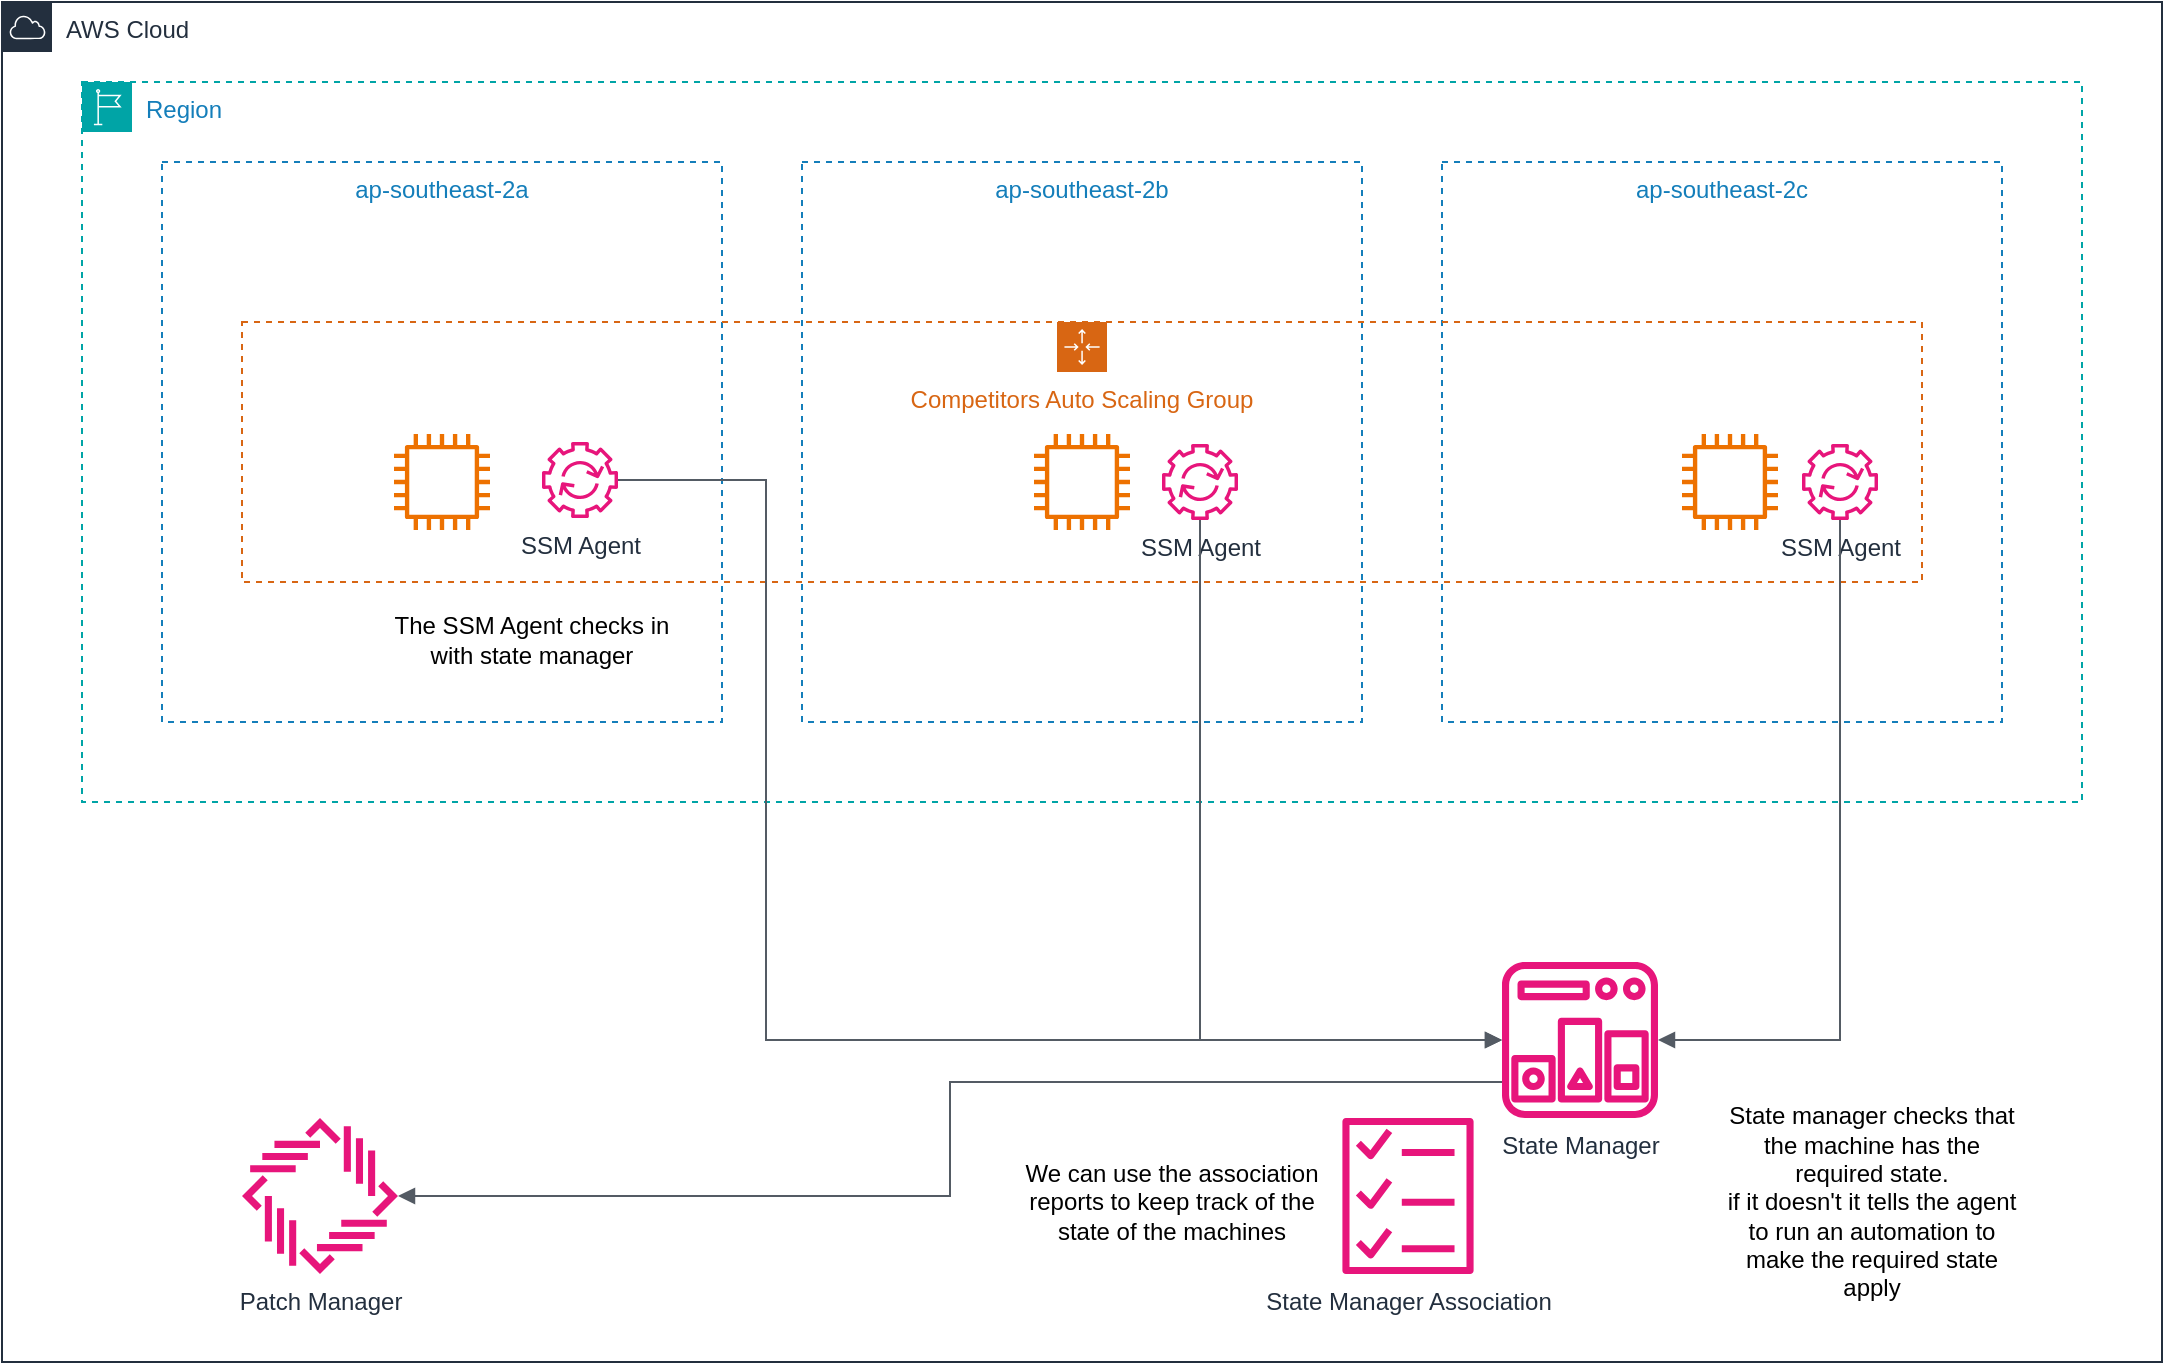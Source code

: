 <mxfile version="26.0.8">
  <diagram name="Page-1" id="zf9pPjW4tSXsNRUqr2be">
    <mxGraphModel dx="1140" dy="662" grid="1" gridSize="10" guides="1" tooltips="1" connect="1" arrows="1" fold="1" page="1" pageScale="1" pageWidth="1169" pageHeight="827" math="0" shadow="0">
      <root>
        <mxCell id="0" />
        <mxCell id="1" parent="0" />
        <mxCell id="l54pLfl_Zj9ZTrnPYG_9-2" value="AWS Cloud" style="points=[[0,0],[0.25,0],[0.5,0],[0.75,0],[1,0],[1,0.25],[1,0.5],[1,0.75],[1,1],[0.75,1],[0.5,1],[0.25,1],[0,1],[0,0.75],[0,0.5],[0,0.25]];outlineConnect=0;gradientColor=none;html=1;whiteSpace=wrap;fontSize=12;fontStyle=0;container=1;pointerEvents=0;collapsible=0;recursiveResize=0;shape=mxgraph.aws4.group;grIcon=mxgraph.aws4.group_aws_cloud;strokeColor=#232F3E;fillColor=none;verticalAlign=top;align=left;spacingLeft=30;fontColor=#232F3E;dashed=0;" parent="1" vertex="1">
          <mxGeometry x="40" y="80" width="1080" height="680" as="geometry" />
        </mxCell>
        <mxCell id="l54pLfl_Zj9ZTrnPYG_9-3" value="Region" style="points=[[0,0],[0.25,0],[0.5,0],[0.75,0],[1,0],[1,0.25],[1,0.5],[1,0.75],[1,1],[0.75,1],[0.5,1],[0.25,1],[0,1],[0,0.75],[0,0.5],[0,0.25]];outlineConnect=0;gradientColor=none;html=1;whiteSpace=wrap;fontSize=12;fontStyle=0;container=1;pointerEvents=0;collapsible=0;recursiveResize=0;shape=mxgraph.aws4.group;grIcon=mxgraph.aws4.group_region;strokeColor=#00A4A6;fillColor=none;verticalAlign=top;align=left;spacingLeft=30;fontColor=#147EBA;dashed=1;" parent="l54pLfl_Zj9ZTrnPYG_9-2" vertex="1">
          <mxGeometry x="40" y="40" width="1000" height="360" as="geometry" />
        </mxCell>
        <mxCell id="l54pLfl_Zj9ZTrnPYG_9-4" value="ap-southeast-2a" style="fillColor=none;strokeColor=#147EBA;dashed=1;verticalAlign=top;fontStyle=0;fontColor=#147EBA;whiteSpace=wrap;html=1;" parent="l54pLfl_Zj9ZTrnPYG_9-3" vertex="1">
          <mxGeometry x="40" y="40" width="280" height="280" as="geometry" />
        </mxCell>
        <mxCell id="l54pLfl_Zj9ZTrnPYG_9-5" value="ap-southeast-2c" style="fillColor=none;strokeColor=#147EBA;dashed=1;verticalAlign=top;fontStyle=0;fontColor=#147EBA;whiteSpace=wrap;html=1;" parent="l54pLfl_Zj9ZTrnPYG_9-3" vertex="1">
          <mxGeometry x="680" y="40" width="280" height="280" as="geometry" />
        </mxCell>
        <mxCell id="l54pLfl_Zj9ZTrnPYG_9-6" value="ap-southeast-2b" style="fillColor=none;strokeColor=#147EBA;dashed=1;verticalAlign=top;fontStyle=0;fontColor=#147EBA;whiteSpace=wrap;html=1;" parent="l54pLfl_Zj9ZTrnPYG_9-3" vertex="1">
          <mxGeometry x="360" y="40" width="280" height="280" as="geometry" />
        </mxCell>
        <mxCell id="l54pLfl_Zj9ZTrnPYG_9-9" value="Competitors Auto Scaling Group" style="points=[[0,0],[0.25,0],[0.5,0],[0.75,0],[1,0],[1,0.25],[1,0.5],[1,0.75],[1,1],[0.75,1],[0.5,1],[0.25,1],[0,1],[0,0.75],[0,0.5],[0,0.25]];outlineConnect=0;gradientColor=none;html=1;whiteSpace=wrap;fontSize=12;fontStyle=0;container=1;pointerEvents=0;collapsible=0;recursiveResize=0;shape=mxgraph.aws4.groupCenter;grIcon=mxgraph.aws4.group_auto_scaling_group;grStroke=1;strokeColor=#D86613;fillColor=none;verticalAlign=top;align=center;fontColor=#D86613;dashed=1;spacingTop=25;" parent="l54pLfl_Zj9ZTrnPYG_9-3" vertex="1">
          <mxGeometry x="80" y="120" width="840" height="130" as="geometry" />
        </mxCell>
        <mxCell id="l54pLfl_Zj9ZTrnPYG_9-10" value="" style="sketch=0;outlineConnect=0;fontColor=#232F3E;gradientColor=none;fillColor=#ED7100;strokeColor=none;dashed=0;verticalLabelPosition=bottom;verticalAlign=top;align=center;html=1;fontSize=12;fontStyle=0;aspect=fixed;pointerEvents=1;shape=mxgraph.aws4.instance2;" parent="l54pLfl_Zj9ZTrnPYG_9-9" vertex="1">
          <mxGeometry x="76" y="56" width="48" height="48" as="geometry" />
        </mxCell>
        <mxCell id="l54pLfl_Zj9ZTrnPYG_9-11" value="" style="sketch=0;outlineConnect=0;fontColor=#232F3E;gradientColor=none;fillColor=#ED7100;strokeColor=none;dashed=0;verticalLabelPosition=bottom;verticalAlign=top;align=center;html=1;fontSize=12;fontStyle=0;aspect=fixed;pointerEvents=1;shape=mxgraph.aws4.instance2;" parent="l54pLfl_Zj9ZTrnPYG_9-9" vertex="1">
          <mxGeometry x="396" y="56" width="48" height="48" as="geometry" />
        </mxCell>
        <mxCell id="l54pLfl_Zj9ZTrnPYG_9-12" value="" style="sketch=0;outlineConnect=0;fontColor=#232F3E;gradientColor=none;fillColor=#ED7100;strokeColor=none;dashed=0;verticalLabelPosition=bottom;verticalAlign=top;align=center;html=1;fontSize=12;fontStyle=0;aspect=fixed;pointerEvents=1;shape=mxgraph.aws4.instance2;" parent="l54pLfl_Zj9ZTrnPYG_9-9" vertex="1">
          <mxGeometry x="720" y="56" width="48" height="48" as="geometry" />
        </mxCell>
        <mxCell id="l54pLfl_Zj9ZTrnPYG_9-17" value="SSM Agent" style="sketch=0;outlineConnect=0;fontColor=#232F3E;gradientColor=none;fillColor=#E7157B;strokeColor=none;dashed=0;verticalLabelPosition=bottom;verticalAlign=top;align=center;html=1;fontSize=12;fontStyle=0;aspect=fixed;pointerEvents=1;shape=mxgraph.aws4.automation;" parent="l54pLfl_Zj9ZTrnPYG_9-9" vertex="1">
          <mxGeometry x="460" y="61" width="38" height="38" as="geometry" />
        </mxCell>
        <mxCell id="l54pLfl_Zj9ZTrnPYG_9-18" value="SSM Agent" style="sketch=0;outlineConnect=0;fontColor=#232F3E;gradientColor=none;fillColor=#E7157B;strokeColor=none;dashed=0;verticalLabelPosition=bottom;verticalAlign=top;align=center;html=1;fontSize=12;fontStyle=0;aspect=fixed;pointerEvents=1;shape=mxgraph.aws4.automation;" parent="l54pLfl_Zj9ZTrnPYG_9-9" vertex="1">
          <mxGeometry x="780" y="61" width="38" height="38" as="geometry" />
        </mxCell>
        <mxCell id="l54pLfl_Zj9ZTrnPYG_9-16" value="SSM Agent" style="sketch=0;outlineConnect=0;fontColor=#232F3E;gradientColor=none;fillColor=#E7157B;strokeColor=none;dashed=0;verticalLabelPosition=bottom;verticalAlign=top;align=center;html=1;fontSize=12;fontStyle=0;aspect=fixed;pointerEvents=1;shape=mxgraph.aws4.automation;" parent="l54pLfl_Zj9ZTrnPYG_9-3" vertex="1">
          <mxGeometry x="230" y="180" width="38" height="38" as="geometry" />
        </mxCell>
        <mxCell id="V5IVj306KitK6xteVGY6-11" value="The SSM Agent checks in with state manager " style="text;html=1;align=center;verticalAlign=middle;whiteSpace=wrap;rounded=0;" vertex="1" parent="l54pLfl_Zj9ZTrnPYG_9-3">
          <mxGeometry x="150" y="264" width="150" height="30" as="geometry" />
        </mxCell>
        <mxCell id="l54pLfl_Zj9ZTrnPYG_9-14" value="Patch Manager" style="sketch=0;outlineConnect=0;fontColor=#232F3E;gradientColor=none;fillColor=#E7157B;strokeColor=none;dashed=0;verticalLabelPosition=bottom;verticalAlign=top;align=center;html=1;fontSize=12;fontStyle=0;aspect=fixed;pointerEvents=1;shape=mxgraph.aws4.patch_manager;" parent="l54pLfl_Zj9ZTrnPYG_9-2" vertex="1">
          <mxGeometry x="120" y="558" width="78" height="78" as="geometry" />
        </mxCell>
        <mxCell id="l54pLfl_Zj9ZTrnPYG_9-15" value="State Manager" style="sketch=0;outlineConnect=0;fontColor=#232F3E;gradientColor=none;fillColor=#E7157B;strokeColor=none;dashed=0;verticalLabelPosition=bottom;verticalAlign=top;align=center;html=1;fontSize=12;fontStyle=0;aspect=fixed;pointerEvents=1;shape=mxgraph.aws4.state_manager;" parent="l54pLfl_Zj9ZTrnPYG_9-2" vertex="1">
          <mxGeometry x="750" y="480" width="78" height="78" as="geometry" />
        </mxCell>
        <mxCell id="V5IVj306KitK6xteVGY6-2" value="" style="edgeStyle=orthogonalEdgeStyle;html=1;endArrow=none;elbow=vertical;startArrow=block;startFill=1;strokeColor=#545B64;rounded=0;" edge="1" parent="l54pLfl_Zj9ZTrnPYG_9-2" source="l54pLfl_Zj9ZTrnPYG_9-15" target="l54pLfl_Zj9ZTrnPYG_9-17">
          <mxGeometry width="100" relative="1" as="geometry">
            <mxPoint x="368" y="529" as="sourcePoint" />
            <mxPoint x="609" y="269" as="targetPoint" />
          </mxGeometry>
        </mxCell>
        <mxCell id="V5IVj306KitK6xteVGY6-3" value="" style="edgeStyle=orthogonalEdgeStyle;html=1;endArrow=block;elbow=vertical;startArrow=none;endFill=1;strokeColor=#545B64;rounded=0;" edge="1" parent="l54pLfl_Zj9ZTrnPYG_9-2" source="l54pLfl_Zj9ZTrnPYG_9-16" target="l54pLfl_Zj9ZTrnPYG_9-15">
          <mxGeometry width="100" relative="1" as="geometry">
            <mxPoint x="230" y="239" as="sourcePoint" />
            <mxPoint x="672.001" y="519" as="targetPoint" />
            <Array as="points">
              <mxPoint x="382" y="239" />
              <mxPoint x="382" y="519" />
            </Array>
          </mxGeometry>
        </mxCell>
        <mxCell id="V5IVj306KitK6xteVGY6-4" value="" style="edgeStyle=orthogonalEdgeStyle;html=1;endArrow=none;elbow=vertical;startArrow=block;startFill=1;strokeColor=#545B64;rounded=0;" edge="1" parent="l54pLfl_Zj9ZTrnPYG_9-2" source="l54pLfl_Zj9ZTrnPYG_9-15" target="l54pLfl_Zj9ZTrnPYG_9-18">
          <mxGeometry width="100" relative="1" as="geometry">
            <mxPoint x="378" y="539" as="sourcePoint" />
            <mxPoint x="619" y="279" as="targetPoint" />
          </mxGeometry>
        </mxCell>
        <mxCell id="V5IVj306KitK6xteVGY6-5" value="State Manager Association " style="sketch=0;outlineConnect=0;fontColor=#232F3E;gradientColor=none;fillColor=#E7157B;strokeColor=none;dashed=0;verticalLabelPosition=bottom;verticalAlign=top;align=center;html=1;fontSize=12;fontStyle=0;aspect=fixed;pointerEvents=1;shape=mxgraph.aws4.checklist;" vertex="1" parent="l54pLfl_Zj9ZTrnPYG_9-2">
          <mxGeometry x="670" y="558" width="66" height="78" as="geometry" />
        </mxCell>
        <mxCell id="V5IVj306KitK6xteVGY6-10" value="" style="edgeStyle=orthogonalEdgeStyle;html=1;endArrow=none;elbow=vertical;startArrow=block;startFill=1;strokeColor=#545B64;rounded=0;" edge="1" parent="l54pLfl_Zj9ZTrnPYG_9-2" source="l54pLfl_Zj9ZTrnPYG_9-14" target="l54pLfl_Zj9ZTrnPYG_9-15">
          <mxGeometry width="100" relative="1" as="geometry">
            <mxPoint x="520" y="400" as="sourcePoint" />
            <mxPoint x="620" y="400" as="targetPoint" />
            <Array as="points">
              <mxPoint x="474" y="597" />
              <mxPoint x="474" y="540" />
            </Array>
          </mxGeometry>
        </mxCell>
        <mxCell id="V5IVj306KitK6xteVGY6-12" value="State manager checks that the machine has the required state. &lt;br&gt;if it doesn&#39;t it tells the agent to run an automation to make the required state apply " style="text;html=1;align=center;verticalAlign=middle;whiteSpace=wrap;rounded=0;" vertex="1" parent="l54pLfl_Zj9ZTrnPYG_9-2">
          <mxGeometry x="860" y="540" width="150" height="120" as="geometry" />
        </mxCell>
        <mxCell id="V5IVj306KitK6xteVGY6-13" value="We can use the association reports to keep track of the state of the machines" style="text;html=1;align=center;verticalAlign=middle;whiteSpace=wrap;rounded=0;" vertex="1" parent="l54pLfl_Zj9ZTrnPYG_9-2">
          <mxGeometry x="510" y="540" width="150" height="120" as="geometry" />
        </mxCell>
      </root>
    </mxGraphModel>
  </diagram>
</mxfile>
